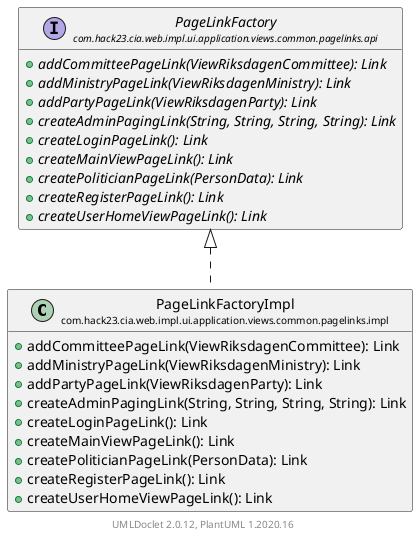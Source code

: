 @startuml
    set namespaceSeparator none
    hide empty fields
    hide empty methods

    class "<size:14>PageLinkFactoryImpl\n<size:10>com.hack23.cia.web.impl.ui.application.views.common.pagelinks.impl" as com.hack23.cia.web.impl.ui.application.views.common.pagelinks.impl.PageLinkFactoryImpl [[PageLinkFactoryImpl.html]] {
        +addCommitteePageLink(ViewRiksdagenCommittee): Link
        +addMinistryPageLink(ViewRiksdagenMinistry): Link
        +addPartyPageLink(ViewRiksdagenParty): Link
        +createAdminPagingLink(String, String, String, String): Link
        +createLoginPageLink(): Link
        +createMainViewPageLink(): Link
        +createPoliticianPageLink(PersonData): Link
        +createRegisterPageLink(): Link
        +createUserHomeViewPageLink(): Link
    }

    interface "<size:14>PageLinkFactory\n<size:10>com.hack23.cia.web.impl.ui.application.views.common.pagelinks.api" as com.hack23.cia.web.impl.ui.application.views.common.pagelinks.api.PageLinkFactory [[../api/PageLinkFactory.html]] {
        {abstract} +addCommitteePageLink(ViewRiksdagenCommittee): Link
        {abstract} +addMinistryPageLink(ViewRiksdagenMinistry): Link
        {abstract} +addPartyPageLink(ViewRiksdagenParty): Link
        {abstract} +createAdminPagingLink(String, String, String, String): Link
        {abstract} +createLoginPageLink(): Link
        {abstract} +createMainViewPageLink(): Link
        {abstract} +createPoliticianPageLink(PersonData): Link
        {abstract} +createRegisterPageLink(): Link
        {abstract} +createUserHomeViewPageLink(): Link
    }

    com.hack23.cia.web.impl.ui.application.views.common.pagelinks.api.PageLinkFactory <|.. com.hack23.cia.web.impl.ui.application.views.common.pagelinks.impl.PageLinkFactoryImpl

    center footer UMLDoclet 2.0.12, PlantUML 1.2020.16
@enduml
